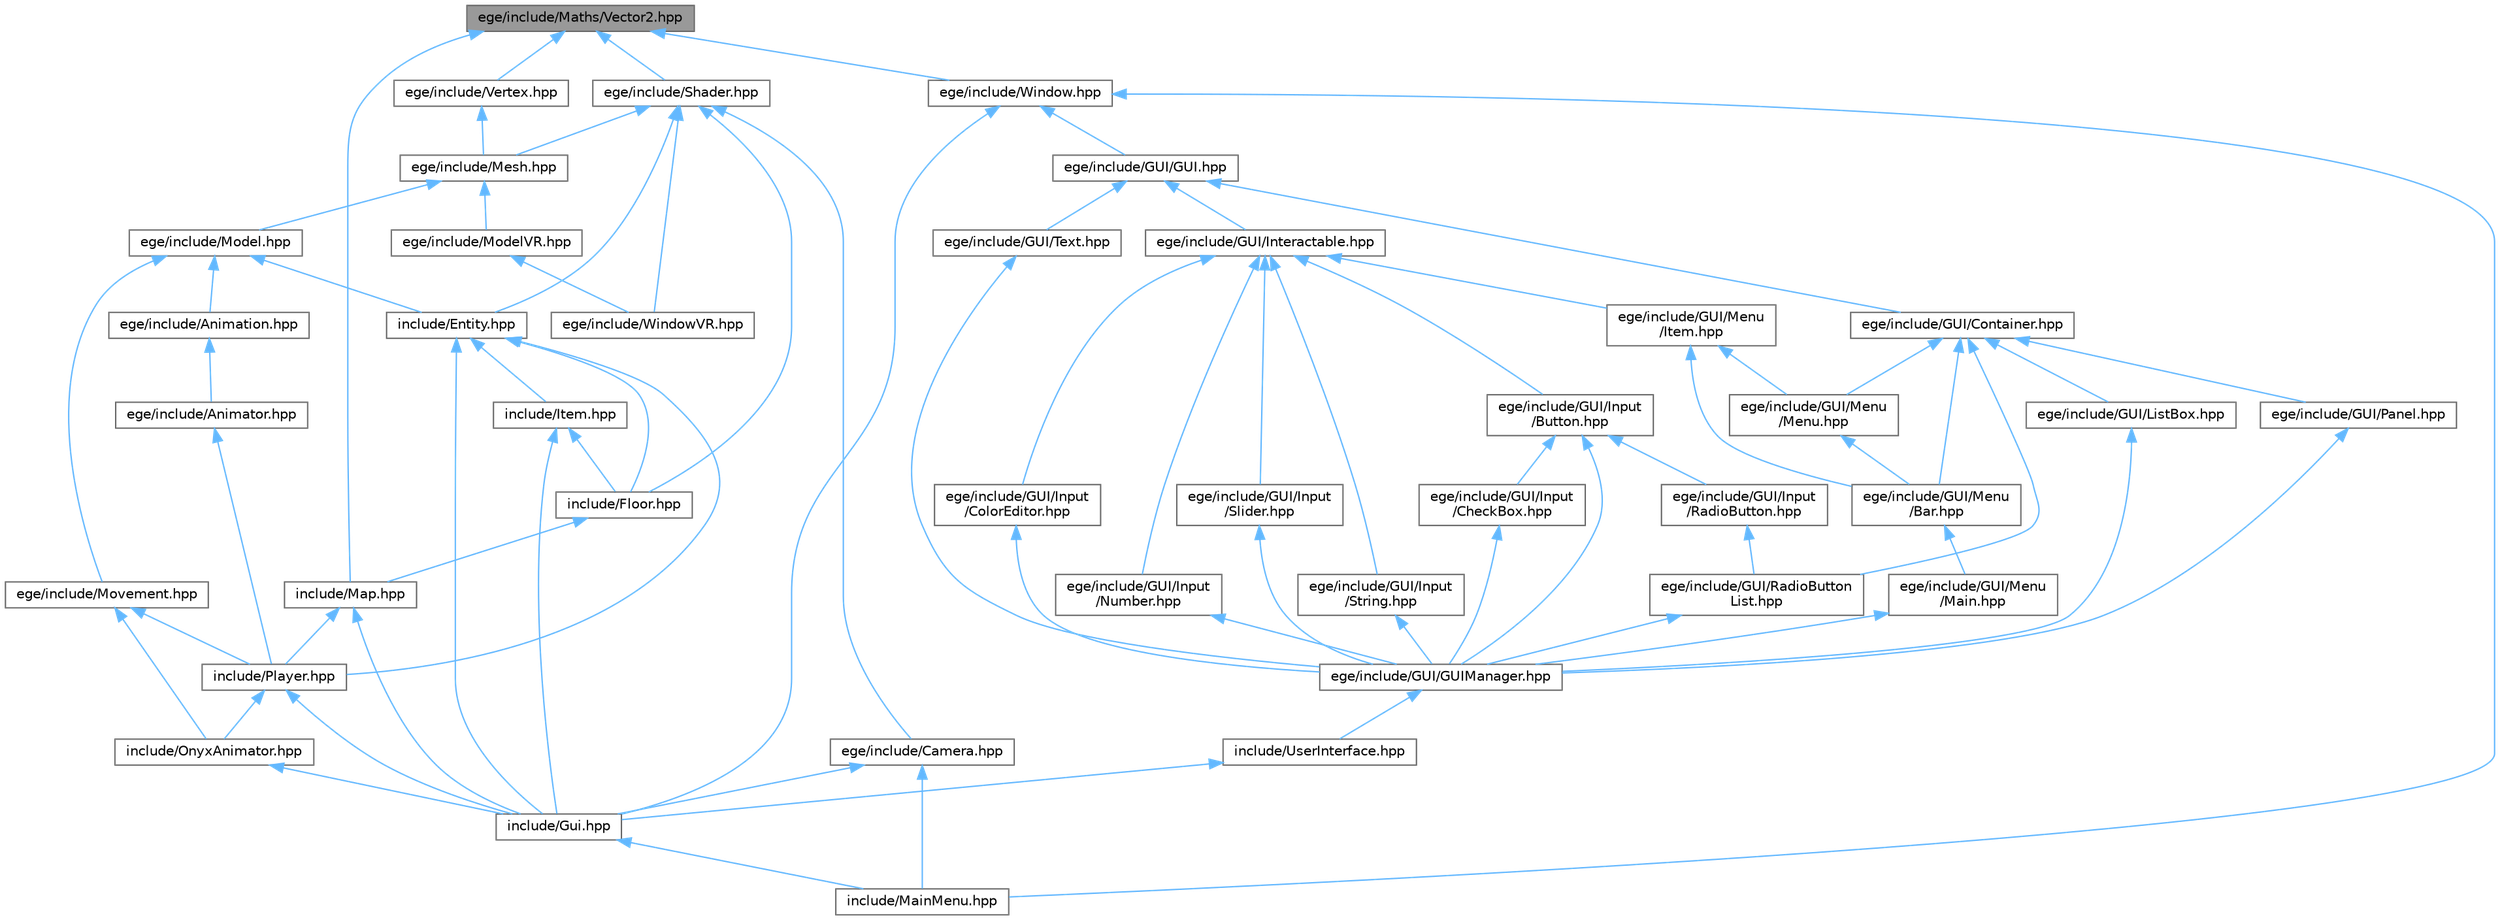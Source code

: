 digraph "ege/include/Maths/Vector2.hpp"
{
 // LATEX_PDF_SIZE
  bgcolor="transparent";
  edge [fontname=Helvetica,fontsize=10,labelfontname=Helvetica,labelfontsize=10];
  node [fontname=Helvetica,fontsize=10,shape=box,height=0.2,width=0.4];
  Node1 [id="Node000001",label="ege/include/Maths/Vector2.hpp",height=0.2,width=0.4,color="gray40", fillcolor="grey60", style="filled", fontcolor="black",tooltip="Defines the Vector2 class for representing 2D vectors."];
  Node1 -> Node2 [id="edge73_Node000001_Node000002",dir="back",color="steelblue1",style="solid",tooltip=" "];
  Node2 [id="Node000002",label="ege/include/Shader.hpp",height=0.2,width=0.4,color="grey40", fillcolor="white", style="filled",URL="$Shader_8hpp.html",tooltip=" "];
  Node2 -> Node3 [id="edge74_Node000002_Node000003",dir="back",color="steelblue1",style="solid",tooltip=" "];
  Node3 [id="Node000003",label="ege/include/Camera.hpp",height=0.2,width=0.4,color="grey40", fillcolor="white", style="filled",URL="$Camera_8hpp.html",tooltip=" "];
  Node3 -> Node4 [id="edge75_Node000003_Node000004",dir="back",color="steelblue1",style="solid",tooltip=" "];
  Node4 [id="Node000004",label="include/Gui.hpp",height=0.2,width=0.4,color="grey40", fillcolor="white", style="filled",URL="$Gui_8hpp.html",tooltip="Contains the declaration of the Gui class."];
  Node4 -> Node5 [id="edge76_Node000004_Node000005",dir="back",color="steelblue1",style="solid",tooltip=" "];
  Node5 [id="Node000005",label="include/MainMenu.hpp",height=0.2,width=0.4,color="grey40", fillcolor="white", style="filled",URL="$MainMenu_8hpp.html",tooltip=" "];
  Node3 -> Node5 [id="edge77_Node000003_Node000005",dir="back",color="steelblue1",style="solid",tooltip=" "];
  Node2 -> Node6 [id="edge78_Node000002_Node000006",dir="back",color="steelblue1",style="solid",tooltip=" "];
  Node6 [id="Node000006",label="ege/include/Mesh.hpp",height=0.2,width=0.4,color="grey40", fillcolor="white", style="filled",URL="$Mesh_8hpp.html",tooltip="File containing the Mesh class and its related functions."];
  Node6 -> Node7 [id="edge79_Node000006_Node000007",dir="back",color="steelblue1",style="solid",tooltip=" "];
  Node7 [id="Node000007",label="ege/include/Model.hpp",height=0.2,width=0.4,color="grey40", fillcolor="white", style="filled",URL="$Model_8hpp.html",tooltip="File containing the Model class and its related functions."];
  Node7 -> Node8 [id="edge80_Node000007_Node000008",dir="back",color="steelblue1",style="solid",tooltip=" "];
  Node8 [id="Node000008",label="ege/include/Animation.hpp",height=0.2,width=0.4,color="grey40", fillcolor="white", style="filled",URL="$Animation_8hpp.html",tooltip=" "];
  Node8 -> Node9 [id="edge81_Node000008_Node000009",dir="back",color="steelblue1",style="solid",tooltip=" "];
  Node9 [id="Node000009",label="ege/include/Animator.hpp",height=0.2,width=0.4,color="grey40", fillcolor="white", style="filled",URL="$Animator_8hpp.html",tooltip=" "];
  Node9 -> Node10 [id="edge82_Node000009_Node000010",dir="back",color="steelblue1",style="solid",tooltip=" "];
  Node10 [id="Node000010",label="include/Player.hpp",height=0.2,width=0.4,color="grey40", fillcolor="white", style="filled",URL="$Player_8hpp.html",tooltip=" "];
  Node10 -> Node4 [id="edge83_Node000010_Node000004",dir="back",color="steelblue1",style="solid",tooltip=" "];
  Node10 -> Node11 [id="edge84_Node000010_Node000011",dir="back",color="steelblue1",style="solid",tooltip=" "];
  Node11 [id="Node000011",label="include/OnyxAnimator.hpp",height=0.2,width=0.4,color="grey40", fillcolor="white", style="filled",URL="$OnyxAnimator_8hpp.html",tooltip=" "];
  Node11 -> Node4 [id="edge85_Node000011_Node000004",dir="back",color="steelblue1",style="solid",tooltip=" "];
  Node7 -> Node12 [id="edge86_Node000007_Node000012",dir="back",color="steelblue1",style="solid",tooltip=" "];
  Node12 [id="Node000012",label="ege/include/Movement.hpp",height=0.2,width=0.4,color="grey40", fillcolor="white", style="filled",URL="$Movement_8hpp.html",tooltip=" "];
  Node12 -> Node11 [id="edge87_Node000012_Node000011",dir="back",color="steelblue1",style="solid",tooltip=" "];
  Node12 -> Node10 [id="edge88_Node000012_Node000010",dir="back",color="steelblue1",style="solid",tooltip=" "];
  Node7 -> Node13 [id="edge89_Node000007_Node000013",dir="back",color="steelblue1",style="solid",tooltip=" "];
  Node13 [id="Node000013",label="include/Entity.hpp",height=0.2,width=0.4,color="grey40", fillcolor="white", style="filled",URL="$Entity_8hpp.html",tooltip=" "];
  Node13 -> Node14 [id="edge90_Node000013_Node000014",dir="back",color="steelblue1",style="solid",tooltip=" "];
  Node14 [id="Node000014",label="include/Floor.hpp",height=0.2,width=0.4,color="grey40", fillcolor="white", style="filled",URL="$Floor_8hpp.html",tooltip=" "];
  Node14 -> Node15 [id="edge91_Node000014_Node000015",dir="back",color="steelblue1",style="solid",tooltip=" "];
  Node15 [id="Node000015",label="include/Map.hpp",height=0.2,width=0.4,color="grey40", fillcolor="white", style="filled",URL="$Map_8hpp.html",tooltip=" "];
  Node15 -> Node4 [id="edge92_Node000015_Node000004",dir="back",color="steelblue1",style="solid",tooltip=" "];
  Node15 -> Node10 [id="edge93_Node000015_Node000010",dir="back",color="steelblue1",style="solid",tooltip=" "];
  Node13 -> Node4 [id="edge94_Node000013_Node000004",dir="back",color="steelblue1",style="solid",tooltip=" "];
  Node13 -> Node16 [id="edge95_Node000013_Node000016",dir="back",color="steelblue1",style="solid",tooltip=" "];
  Node16 [id="Node000016",label="include/Item.hpp",height=0.2,width=0.4,color="grey40", fillcolor="white", style="filled",URL="$include_2Item_8hpp.html",tooltip=" "];
  Node16 -> Node14 [id="edge96_Node000016_Node000014",dir="back",color="steelblue1",style="solid",tooltip=" "];
  Node16 -> Node4 [id="edge97_Node000016_Node000004",dir="back",color="steelblue1",style="solid",tooltip=" "];
  Node13 -> Node10 [id="edge98_Node000013_Node000010",dir="back",color="steelblue1",style="solid",tooltip=" "];
  Node6 -> Node17 [id="edge99_Node000006_Node000017",dir="back",color="steelblue1",style="solid",tooltip=" "];
  Node17 [id="Node000017",label="ege/include/ModelVR.hpp",height=0.2,width=0.4,color="grey40", fillcolor="white", style="filled",URL="$ModelVR_8hpp.html",tooltip="File containing the ModelVR class and its related functions."];
  Node17 -> Node18 [id="edge100_Node000017_Node000018",dir="back",color="steelblue1",style="solid",tooltip=" "];
  Node18 [id="Node000018",label="ege/include/WindowVR.hpp",height=0.2,width=0.4,color="grey40", fillcolor="white", style="filled",URL="$WindowVR_8hpp.html",tooltip=" "];
  Node2 -> Node18 [id="edge101_Node000002_Node000018",dir="back",color="steelblue1",style="solid",tooltip=" "];
  Node2 -> Node13 [id="edge102_Node000002_Node000013",dir="back",color="steelblue1",style="solid",tooltip=" "];
  Node2 -> Node14 [id="edge103_Node000002_Node000014",dir="back",color="steelblue1",style="solid",tooltip=" "];
  Node1 -> Node19 [id="edge104_Node000001_Node000019",dir="back",color="steelblue1",style="solid",tooltip=" "];
  Node19 [id="Node000019",label="ege/include/Vertex.hpp",height=0.2,width=0.4,color="grey40", fillcolor="white", style="filled",URL="$Vertex_8hpp.html",tooltip="File containing the Vertex struct and its related functions."];
  Node19 -> Node6 [id="edge105_Node000019_Node000006",dir="back",color="steelblue1",style="solid",tooltip=" "];
  Node1 -> Node20 [id="edge106_Node000001_Node000020",dir="back",color="steelblue1",style="solid",tooltip=" "];
  Node20 [id="Node000020",label="ege/include/Window.hpp",height=0.2,width=0.4,color="grey40", fillcolor="white", style="filled",URL="$Window_8hpp.html",tooltip="Contains the declaration of the Window class."];
  Node20 -> Node21 [id="edge107_Node000020_Node000021",dir="back",color="steelblue1",style="solid",tooltip=" "];
  Node21 [id="Node000021",label="ege/include/GUI/GUI.hpp",height=0.2,width=0.4,color="grey40", fillcolor="white", style="filled",URL="$GUI_8hpp.html",tooltip=" "];
  Node21 -> Node22 [id="edge108_Node000021_Node000022",dir="back",color="steelblue1",style="solid",tooltip=" "];
  Node22 [id="Node000022",label="ege/include/GUI/Container.hpp",height=0.2,width=0.4,color="grey40", fillcolor="white", style="filled",URL="$Container_8hpp.html",tooltip=" "];
  Node22 -> Node23 [id="edge109_Node000022_Node000023",dir="back",color="steelblue1",style="solid",tooltip=" "];
  Node23 [id="Node000023",label="ege/include/GUI/ListBox.hpp",height=0.2,width=0.4,color="grey40", fillcolor="white", style="filled",URL="$ListBox_8hpp.html",tooltip=" "];
  Node23 -> Node24 [id="edge110_Node000023_Node000024",dir="back",color="steelblue1",style="solid",tooltip=" "];
  Node24 [id="Node000024",label="ege/include/GUI/GUIManager.hpp",height=0.2,width=0.4,color="grey40", fillcolor="white", style="filled",URL="$GUIManager_8hpp.html",tooltip=" "];
  Node24 -> Node25 [id="edge111_Node000024_Node000025",dir="back",color="steelblue1",style="solid",tooltip=" "];
  Node25 [id="Node000025",label="include/UserInterface.hpp",height=0.2,width=0.4,color="grey40", fillcolor="white", style="filled",URL="$UserInterface_8hpp.html",tooltip=" "];
  Node25 -> Node4 [id="edge112_Node000025_Node000004",dir="back",color="steelblue1",style="solid",tooltip=" "];
  Node22 -> Node26 [id="edge113_Node000022_Node000026",dir="back",color="steelblue1",style="solid",tooltip=" "];
  Node26 [id="Node000026",label="ege/include/GUI/Menu\l/Bar.hpp",height=0.2,width=0.4,color="grey40", fillcolor="white", style="filled",URL="$Bar_8hpp.html",tooltip=" "];
  Node26 -> Node27 [id="edge114_Node000026_Node000027",dir="back",color="steelblue1",style="solid",tooltip=" "];
  Node27 [id="Node000027",label="ege/include/GUI/Menu\l/Main.hpp",height=0.2,width=0.4,color="grey40", fillcolor="white", style="filled",URL="$Main_8hpp.html",tooltip=" "];
  Node27 -> Node24 [id="edge115_Node000027_Node000024",dir="back",color="steelblue1",style="solid",tooltip=" "];
  Node22 -> Node28 [id="edge116_Node000022_Node000028",dir="back",color="steelblue1",style="solid",tooltip=" "];
  Node28 [id="Node000028",label="ege/include/GUI/Menu\l/Menu.hpp",height=0.2,width=0.4,color="grey40", fillcolor="white", style="filled",URL="$Menu_8hpp.html",tooltip=" "];
  Node28 -> Node26 [id="edge117_Node000028_Node000026",dir="back",color="steelblue1",style="solid",tooltip=" "];
  Node22 -> Node29 [id="edge118_Node000022_Node000029",dir="back",color="steelblue1",style="solid",tooltip=" "];
  Node29 [id="Node000029",label="ege/include/GUI/Panel.hpp",height=0.2,width=0.4,color="grey40", fillcolor="white", style="filled",URL="$Panel_8hpp.html",tooltip=" "];
  Node29 -> Node24 [id="edge119_Node000029_Node000024",dir="back",color="steelblue1",style="solid",tooltip=" "];
  Node22 -> Node30 [id="edge120_Node000022_Node000030",dir="back",color="steelblue1",style="solid",tooltip=" "];
  Node30 [id="Node000030",label="ege/include/GUI/RadioButton\lList.hpp",height=0.2,width=0.4,color="grey40", fillcolor="white", style="filled",URL="$RadioButtonList_8hpp.html",tooltip=" "];
  Node30 -> Node24 [id="edge121_Node000030_Node000024",dir="back",color="steelblue1",style="solid",tooltip=" "];
  Node21 -> Node31 [id="edge122_Node000021_Node000031",dir="back",color="steelblue1",style="solid",tooltip=" "];
  Node31 [id="Node000031",label="ege/include/GUI/Interactable.hpp",height=0.2,width=0.4,color="grey40", fillcolor="white", style="filled",URL="$Interactable_8hpp.html",tooltip=" "];
  Node31 -> Node32 [id="edge123_Node000031_Node000032",dir="back",color="steelblue1",style="solid",tooltip=" "];
  Node32 [id="Node000032",label="ege/include/GUI/Input\l/Button.hpp",height=0.2,width=0.4,color="grey40", fillcolor="white", style="filled",URL="$Button_8hpp.html",tooltip=" "];
  Node32 -> Node24 [id="edge124_Node000032_Node000024",dir="back",color="steelblue1",style="solid",tooltip=" "];
  Node32 -> Node33 [id="edge125_Node000032_Node000033",dir="back",color="steelblue1",style="solid",tooltip=" "];
  Node33 [id="Node000033",label="ege/include/GUI/Input\l/CheckBox.hpp",height=0.2,width=0.4,color="grey40", fillcolor="white", style="filled",URL="$CheckBox_8hpp.html",tooltip=" "];
  Node33 -> Node24 [id="edge126_Node000033_Node000024",dir="back",color="steelblue1",style="solid",tooltip=" "];
  Node32 -> Node34 [id="edge127_Node000032_Node000034",dir="back",color="steelblue1",style="solid",tooltip=" "];
  Node34 [id="Node000034",label="ege/include/GUI/Input\l/RadioButton.hpp",height=0.2,width=0.4,color="grey40", fillcolor="white", style="filled",URL="$RadioButton_8hpp.html",tooltip=" "];
  Node34 -> Node30 [id="edge128_Node000034_Node000030",dir="back",color="steelblue1",style="solid",tooltip=" "];
  Node31 -> Node35 [id="edge129_Node000031_Node000035",dir="back",color="steelblue1",style="solid",tooltip=" "];
  Node35 [id="Node000035",label="ege/include/GUI/Input\l/ColorEditor.hpp",height=0.2,width=0.4,color="grey40", fillcolor="white", style="filled",URL="$ColorEditor_8hpp.html",tooltip=" "];
  Node35 -> Node24 [id="edge130_Node000035_Node000024",dir="back",color="steelblue1",style="solid",tooltip=" "];
  Node31 -> Node36 [id="edge131_Node000031_Node000036",dir="back",color="steelblue1",style="solid",tooltip=" "];
  Node36 [id="Node000036",label="ege/include/GUI/Input\l/Number.hpp",height=0.2,width=0.4,color="grey40", fillcolor="white", style="filled",URL="$Number_8hpp.html",tooltip=" "];
  Node36 -> Node24 [id="edge132_Node000036_Node000024",dir="back",color="steelblue1",style="solid",tooltip=" "];
  Node31 -> Node37 [id="edge133_Node000031_Node000037",dir="back",color="steelblue1",style="solid",tooltip=" "];
  Node37 [id="Node000037",label="ege/include/GUI/Input\l/Slider.hpp",height=0.2,width=0.4,color="grey40", fillcolor="white", style="filled",URL="$Slider_8hpp.html",tooltip=" "];
  Node37 -> Node24 [id="edge134_Node000037_Node000024",dir="back",color="steelblue1",style="solid",tooltip=" "];
  Node31 -> Node38 [id="edge135_Node000031_Node000038",dir="back",color="steelblue1",style="solid",tooltip=" "];
  Node38 [id="Node000038",label="ege/include/GUI/Input\l/String.hpp",height=0.2,width=0.4,color="grey40", fillcolor="white", style="filled",URL="$String_8hpp.html",tooltip=" "];
  Node38 -> Node24 [id="edge136_Node000038_Node000024",dir="back",color="steelblue1",style="solid",tooltip=" "];
  Node31 -> Node39 [id="edge137_Node000031_Node000039",dir="back",color="steelblue1",style="solid",tooltip=" "];
  Node39 [id="Node000039",label="ege/include/GUI/Menu\l/Item.hpp",height=0.2,width=0.4,color="grey40", fillcolor="white", style="filled",URL="$ege_2include_2GUI_2Menu_2Item_8hpp.html",tooltip=" "];
  Node39 -> Node26 [id="edge138_Node000039_Node000026",dir="back",color="steelblue1",style="solid",tooltip=" "];
  Node39 -> Node28 [id="edge139_Node000039_Node000028",dir="back",color="steelblue1",style="solid",tooltip=" "];
  Node21 -> Node40 [id="edge140_Node000021_Node000040",dir="back",color="steelblue1",style="solid",tooltip=" "];
  Node40 [id="Node000040",label="ege/include/GUI/Text.hpp",height=0.2,width=0.4,color="grey40", fillcolor="white", style="filled",URL="$Text_8hpp.html",tooltip=" "];
  Node40 -> Node24 [id="edge141_Node000040_Node000024",dir="back",color="steelblue1",style="solid",tooltip=" "];
  Node20 -> Node4 [id="edge142_Node000020_Node000004",dir="back",color="steelblue1",style="solid",tooltip=" "];
  Node20 -> Node5 [id="edge143_Node000020_Node000005",dir="back",color="steelblue1",style="solid",tooltip=" "];
  Node1 -> Node15 [id="edge144_Node000001_Node000015",dir="back",color="steelblue1",style="solid",tooltip=" "];
}
